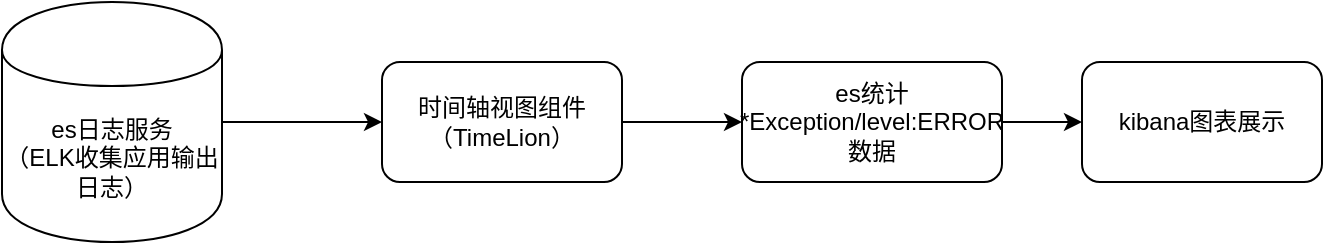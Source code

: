 <mxfile version="12.2.9" type="github" pages="1">
  <diagram id="Pke-F2zmkAKitJMg9k11" name="Page-1">
    <mxGraphModel dx="932" dy="648" grid="1" gridSize="10" guides="1" tooltips="1" connect="1" arrows="1" fold="1" page="1" pageScale="1" pageWidth="827" pageHeight="1169" math="0" shadow="0">
      <root>
        <mxCell id="0"/>
        <mxCell id="1" parent="0"/>
        <mxCell id="-h8rbhezB3a-6hpPJL8b-8" style="edgeStyle=orthogonalEdgeStyle;rounded=0;orthogonalLoop=1;jettySize=auto;html=1;entryX=0;entryY=0.5;entryDx=0;entryDy=0;" edge="1" parent="1" source="-h8rbhezB3a-6hpPJL8b-2" target="-h8rbhezB3a-6hpPJL8b-6">
          <mxGeometry relative="1" as="geometry"/>
        </mxCell>
        <mxCell id="-h8rbhezB3a-6hpPJL8b-2" value="时间轴视图组件（TimeLion）" style="rounded=1;whiteSpace=wrap;html=1;" vertex="1" parent="1">
          <mxGeometry x="300" y="140" width="120" height="60" as="geometry"/>
        </mxCell>
        <mxCell id="-h8rbhezB3a-6hpPJL8b-5" style="edgeStyle=orthogonalEdgeStyle;rounded=0;orthogonalLoop=1;jettySize=auto;html=1;entryX=0;entryY=0.5;entryDx=0;entryDy=0;" edge="1" parent="1" source="-h8rbhezB3a-6hpPJL8b-3" target="-h8rbhezB3a-6hpPJL8b-2">
          <mxGeometry relative="1" as="geometry"/>
        </mxCell>
        <mxCell id="-h8rbhezB3a-6hpPJL8b-3" value="&lt;span style=&quot;white-space: normal&quot;&gt;es日志服务&lt;br&gt;（ELK收集应用输出日志）&lt;br&gt;&lt;/span&gt;" style="shape=cylinder;whiteSpace=wrap;html=1;boundedLbl=1;backgroundOutline=1;" vertex="1" parent="1">
          <mxGeometry x="110" y="110" width="110" height="120" as="geometry"/>
        </mxCell>
        <mxCell id="-h8rbhezB3a-6hpPJL8b-9" style="edgeStyle=orthogonalEdgeStyle;rounded=0;orthogonalLoop=1;jettySize=auto;html=1;" edge="1" parent="1" source="-h8rbhezB3a-6hpPJL8b-6" target="-h8rbhezB3a-6hpPJL8b-7">
          <mxGeometry relative="1" as="geometry"/>
        </mxCell>
        <mxCell id="-h8rbhezB3a-6hpPJL8b-6" value="es统计*Exception/level:ERROR数据" style="rounded=1;whiteSpace=wrap;html=1;" vertex="1" parent="1">
          <mxGeometry x="480" y="140" width="130" height="60" as="geometry"/>
        </mxCell>
        <mxCell id="-h8rbhezB3a-6hpPJL8b-7" value="kibana图表展示" style="rounded=1;whiteSpace=wrap;html=1;" vertex="1" parent="1">
          <mxGeometry x="650" y="140" width="120" height="60" as="geometry"/>
        </mxCell>
      </root>
    </mxGraphModel>
  </diagram>
</mxfile>
